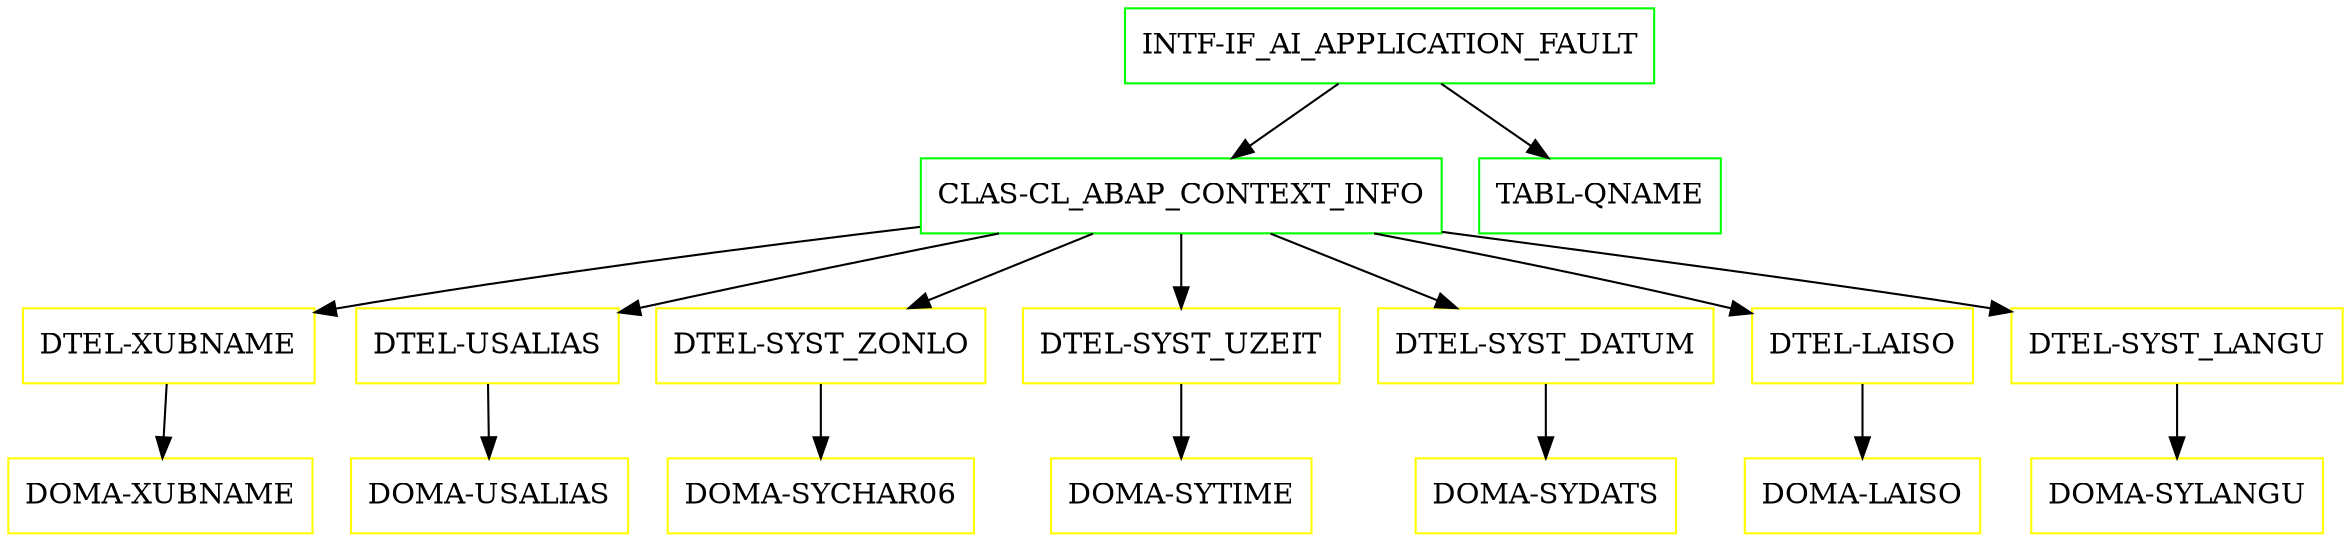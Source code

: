 digraph G {
  "INTF-IF_AI_APPLICATION_FAULT" [shape=box,color=green];
  "CLAS-CL_ABAP_CONTEXT_INFO" [shape=box,color=green,URL="./CLAS_CL_ABAP_CONTEXT_INFO.html"];
  "DTEL-XUBNAME" [shape=box,color=yellow,URL="./DTEL_XUBNAME.html"];
  "DOMA-XUBNAME" [shape=box,color=yellow,URL="./DOMA_XUBNAME.html"];
  "DTEL-USALIAS" [shape=box,color=yellow,URL="./DTEL_USALIAS.html"];
  "DOMA-USALIAS" [shape=box,color=yellow,URL="./DOMA_USALIAS.html"];
  "DTEL-SYST_ZONLO" [shape=box,color=yellow,URL="./DTEL_SYST_ZONLO.html"];
  "DOMA-SYCHAR06" [shape=box,color=yellow,URL="./DOMA_SYCHAR06.html"];
  "DTEL-SYST_UZEIT" [shape=box,color=yellow,URL="./DTEL_SYST_UZEIT.html"];
  "DOMA-SYTIME" [shape=box,color=yellow,URL="./DOMA_SYTIME.html"];
  "DTEL-SYST_DATUM" [shape=box,color=yellow,URL="./DTEL_SYST_DATUM.html"];
  "DOMA-SYDATS" [shape=box,color=yellow,URL="./DOMA_SYDATS.html"];
  "DTEL-LAISO" [shape=box,color=yellow,URL="./DTEL_LAISO.html"];
  "DOMA-LAISO" [shape=box,color=yellow,URL="./DOMA_LAISO.html"];
  "DTEL-SYST_LANGU" [shape=box,color=yellow,URL="./DTEL_SYST_LANGU.html"];
  "DOMA-SYLANGU" [shape=box,color=yellow,URL="./DOMA_SYLANGU.html"];
  "TABL-QNAME" [shape=box,color=green,URL="./TABL_QNAME.html"];
  "INTF-IF_AI_APPLICATION_FAULT" -> "TABL-QNAME";
  "INTF-IF_AI_APPLICATION_FAULT" -> "CLAS-CL_ABAP_CONTEXT_INFO";
  "CLAS-CL_ABAP_CONTEXT_INFO" -> "DTEL-SYST_LANGU";
  "CLAS-CL_ABAP_CONTEXT_INFO" -> "DTEL-LAISO";
  "CLAS-CL_ABAP_CONTEXT_INFO" -> "DTEL-SYST_DATUM";
  "CLAS-CL_ABAP_CONTEXT_INFO" -> "DTEL-SYST_UZEIT";
  "CLAS-CL_ABAP_CONTEXT_INFO" -> "DTEL-SYST_ZONLO";
  "CLAS-CL_ABAP_CONTEXT_INFO" -> "DTEL-USALIAS";
  "CLAS-CL_ABAP_CONTEXT_INFO" -> "DTEL-XUBNAME";
  "DTEL-XUBNAME" -> "DOMA-XUBNAME";
  "DTEL-USALIAS" -> "DOMA-USALIAS";
  "DTEL-SYST_ZONLO" -> "DOMA-SYCHAR06";
  "DTEL-SYST_UZEIT" -> "DOMA-SYTIME";
  "DTEL-SYST_DATUM" -> "DOMA-SYDATS";
  "DTEL-LAISO" -> "DOMA-LAISO";
  "DTEL-SYST_LANGU" -> "DOMA-SYLANGU";
}
